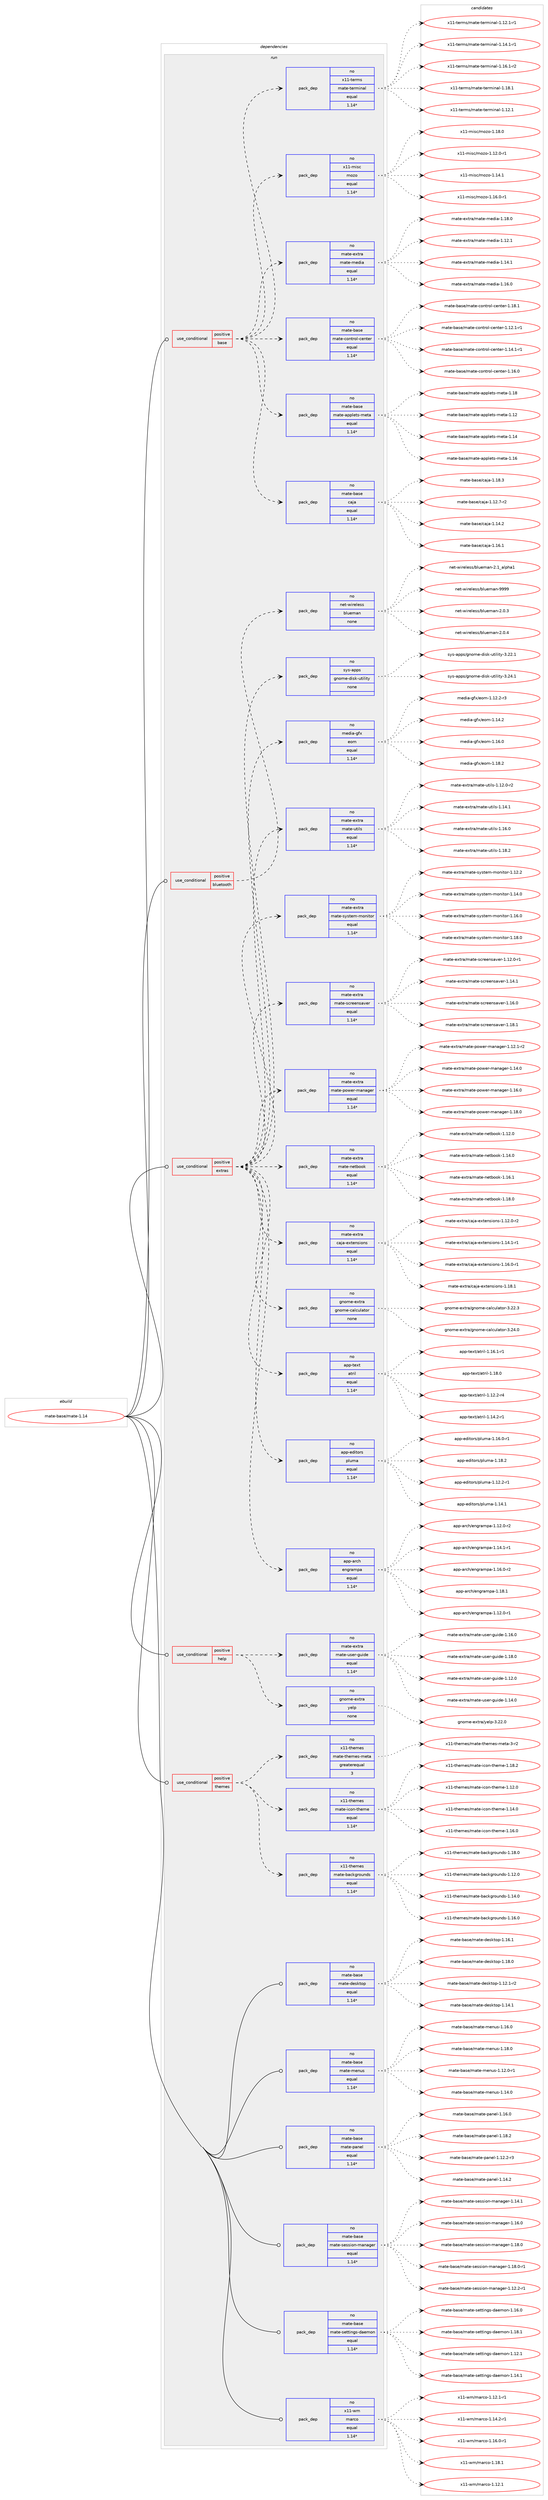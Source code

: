 digraph prolog {

# *************
# Graph options
# *************

newrank=true;
concentrate=true;
compound=true;
graph [rankdir=LR,fontname=Helvetica,fontsize=10,ranksep=1.5];#, ranksep=2.5, nodesep=0.2];
edge  [arrowhead=vee];
node  [fontname=Helvetica,fontsize=10];

# **********
# The ebuild
# **********

subgraph cluster_leftcol {
color=gray;
rank=same;
label=<<i>ebuild</i>>;
id [label="mate-base/mate-1.14", color=red, width=4, href="../mate-base/mate-1.14.svg"];
}

# ****************
# The dependencies
# ****************

subgraph cluster_midcol {
color=gray;
label=<<i>dependencies</i>>;
subgraph cluster_compile {
fillcolor="#eeeeee";
style=filled;
label=<<i>compile</i>>;
}
subgraph cluster_compileandrun {
fillcolor="#eeeeee";
style=filled;
label=<<i>compile and run</i>>;
}
subgraph cluster_run {
fillcolor="#eeeeee";
style=filled;
label=<<i>run</i>>;
subgraph cond86046 {
dependency345071 [label=<<TABLE BORDER="0" CELLBORDER="1" CELLSPACING="0" CELLPADDING="4"><TR><TD ROWSPAN="3" CELLPADDING="10">use_conditional</TD></TR><TR><TD>positive</TD></TR><TR><TD>base</TD></TR></TABLE>>, shape=none, color=red];
subgraph pack253849 {
dependency345072 [label=<<TABLE BORDER="0" CELLBORDER="1" CELLSPACING="0" CELLPADDING="4" WIDTH="220"><TR><TD ROWSPAN="6" CELLPADDING="30">pack_dep</TD></TR><TR><TD WIDTH="110">no</TD></TR><TR><TD>mate-base</TD></TR><TR><TD>caja</TD></TR><TR><TD>equal</TD></TR><TR><TD>1.14*</TD></TR></TABLE>>, shape=none, color=blue];
}
dependency345071:e -> dependency345072:w [weight=20,style="dashed",arrowhead="vee"];
subgraph pack253850 {
dependency345073 [label=<<TABLE BORDER="0" CELLBORDER="1" CELLSPACING="0" CELLPADDING="4" WIDTH="220"><TR><TD ROWSPAN="6" CELLPADDING="30">pack_dep</TD></TR><TR><TD WIDTH="110">no</TD></TR><TR><TD>mate-base</TD></TR><TR><TD>mate-applets-meta</TD></TR><TR><TD>equal</TD></TR><TR><TD>1.14*</TD></TR></TABLE>>, shape=none, color=blue];
}
dependency345071:e -> dependency345073:w [weight=20,style="dashed",arrowhead="vee"];
subgraph pack253851 {
dependency345074 [label=<<TABLE BORDER="0" CELLBORDER="1" CELLSPACING="0" CELLPADDING="4" WIDTH="220"><TR><TD ROWSPAN="6" CELLPADDING="30">pack_dep</TD></TR><TR><TD WIDTH="110">no</TD></TR><TR><TD>mate-base</TD></TR><TR><TD>mate-control-center</TD></TR><TR><TD>equal</TD></TR><TR><TD>1.14*</TD></TR></TABLE>>, shape=none, color=blue];
}
dependency345071:e -> dependency345074:w [weight=20,style="dashed",arrowhead="vee"];
subgraph pack253852 {
dependency345075 [label=<<TABLE BORDER="0" CELLBORDER="1" CELLSPACING="0" CELLPADDING="4" WIDTH="220"><TR><TD ROWSPAN="6" CELLPADDING="30">pack_dep</TD></TR><TR><TD WIDTH="110">no</TD></TR><TR><TD>mate-extra</TD></TR><TR><TD>mate-media</TD></TR><TR><TD>equal</TD></TR><TR><TD>1.14*</TD></TR></TABLE>>, shape=none, color=blue];
}
dependency345071:e -> dependency345075:w [weight=20,style="dashed",arrowhead="vee"];
subgraph pack253853 {
dependency345076 [label=<<TABLE BORDER="0" CELLBORDER="1" CELLSPACING="0" CELLPADDING="4" WIDTH="220"><TR><TD ROWSPAN="6" CELLPADDING="30">pack_dep</TD></TR><TR><TD WIDTH="110">no</TD></TR><TR><TD>x11-misc</TD></TR><TR><TD>mozo</TD></TR><TR><TD>equal</TD></TR><TR><TD>1.14*</TD></TR></TABLE>>, shape=none, color=blue];
}
dependency345071:e -> dependency345076:w [weight=20,style="dashed",arrowhead="vee"];
subgraph pack253854 {
dependency345077 [label=<<TABLE BORDER="0" CELLBORDER="1" CELLSPACING="0" CELLPADDING="4" WIDTH="220"><TR><TD ROWSPAN="6" CELLPADDING="30">pack_dep</TD></TR><TR><TD WIDTH="110">no</TD></TR><TR><TD>x11-terms</TD></TR><TR><TD>mate-terminal</TD></TR><TR><TD>equal</TD></TR><TR><TD>1.14*</TD></TR></TABLE>>, shape=none, color=blue];
}
dependency345071:e -> dependency345077:w [weight=20,style="dashed",arrowhead="vee"];
}
id:e -> dependency345071:w [weight=20,style="solid",arrowhead="odot"];
subgraph cond86047 {
dependency345078 [label=<<TABLE BORDER="0" CELLBORDER="1" CELLSPACING="0" CELLPADDING="4"><TR><TD ROWSPAN="3" CELLPADDING="10">use_conditional</TD></TR><TR><TD>positive</TD></TR><TR><TD>bluetooth</TD></TR></TABLE>>, shape=none, color=red];
subgraph pack253855 {
dependency345079 [label=<<TABLE BORDER="0" CELLBORDER="1" CELLSPACING="0" CELLPADDING="4" WIDTH="220"><TR><TD ROWSPAN="6" CELLPADDING="30">pack_dep</TD></TR><TR><TD WIDTH="110">no</TD></TR><TR><TD>net-wireless</TD></TR><TR><TD>blueman</TD></TR><TR><TD>none</TD></TR><TR><TD></TD></TR></TABLE>>, shape=none, color=blue];
}
dependency345078:e -> dependency345079:w [weight=20,style="dashed",arrowhead="vee"];
}
id:e -> dependency345078:w [weight=20,style="solid",arrowhead="odot"];
subgraph cond86048 {
dependency345080 [label=<<TABLE BORDER="0" CELLBORDER="1" CELLSPACING="0" CELLPADDING="4"><TR><TD ROWSPAN="3" CELLPADDING="10">use_conditional</TD></TR><TR><TD>positive</TD></TR><TR><TD>extras</TD></TR></TABLE>>, shape=none, color=red];
subgraph pack253856 {
dependency345081 [label=<<TABLE BORDER="0" CELLBORDER="1" CELLSPACING="0" CELLPADDING="4" WIDTH="220"><TR><TD ROWSPAN="6" CELLPADDING="30">pack_dep</TD></TR><TR><TD WIDTH="110">no</TD></TR><TR><TD>app-arch</TD></TR><TR><TD>engrampa</TD></TR><TR><TD>equal</TD></TR><TR><TD>1.14*</TD></TR></TABLE>>, shape=none, color=blue];
}
dependency345080:e -> dependency345081:w [weight=20,style="dashed",arrowhead="vee"];
subgraph pack253857 {
dependency345082 [label=<<TABLE BORDER="0" CELLBORDER="1" CELLSPACING="0" CELLPADDING="4" WIDTH="220"><TR><TD ROWSPAN="6" CELLPADDING="30">pack_dep</TD></TR><TR><TD WIDTH="110">no</TD></TR><TR><TD>app-editors</TD></TR><TR><TD>pluma</TD></TR><TR><TD>equal</TD></TR><TR><TD>1.14*</TD></TR></TABLE>>, shape=none, color=blue];
}
dependency345080:e -> dependency345082:w [weight=20,style="dashed",arrowhead="vee"];
subgraph pack253858 {
dependency345083 [label=<<TABLE BORDER="0" CELLBORDER="1" CELLSPACING="0" CELLPADDING="4" WIDTH="220"><TR><TD ROWSPAN="6" CELLPADDING="30">pack_dep</TD></TR><TR><TD WIDTH="110">no</TD></TR><TR><TD>app-text</TD></TR><TR><TD>atril</TD></TR><TR><TD>equal</TD></TR><TR><TD>1.14*</TD></TR></TABLE>>, shape=none, color=blue];
}
dependency345080:e -> dependency345083:w [weight=20,style="dashed",arrowhead="vee"];
subgraph pack253859 {
dependency345084 [label=<<TABLE BORDER="0" CELLBORDER="1" CELLSPACING="0" CELLPADDING="4" WIDTH="220"><TR><TD ROWSPAN="6" CELLPADDING="30">pack_dep</TD></TR><TR><TD WIDTH="110">no</TD></TR><TR><TD>gnome-extra</TD></TR><TR><TD>gnome-calculator</TD></TR><TR><TD>none</TD></TR><TR><TD></TD></TR></TABLE>>, shape=none, color=blue];
}
dependency345080:e -> dependency345084:w [weight=20,style="dashed",arrowhead="vee"];
subgraph pack253860 {
dependency345085 [label=<<TABLE BORDER="0" CELLBORDER="1" CELLSPACING="0" CELLPADDING="4" WIDTH="220"><TR><TD ROWSPAN="6" CELLPADDING="30">pack_dep</TD></TR><TR><TD WIDTH="110">no</TD></TR><TR><TD>mate-extra</TD></TR><TR><TD>caja-extensions</TD></TR><TR><TD>equal</TD></TR><TR><TD>1.14*</TD></TR></TABLE>>, shape=none, color=blue];
}
dependency345080:e -> dependency345085:w [weight=20,style="dashed",arrowhead="vee"];
subgraph pack253861 {
dependency345086 [label=<<TABLE BORDER="0" CELLBORDER="1" CELLSPACING="0" CELLPADDING="4" WIDTH="220"><TR><TD ROWSPAN="6" CELLPADDING="30">pack_dep</TD></TR><TR><TD WIDTH="110">no</TD></TR><TR><TD>mate-extra</TD></TR><TR><TD>mate-netbook</TD></TR><TR><TD>equal</TD></TR><TR><TD>1.14*</TD></TR></TABLE>>, shape=none, color=blue];
}
dependency345080:e -> dependency345086:w [weight=20,style="dashed",arrowhead="vee"];
subgraph pack253862 {
dependency345087 [label=<<TABLE BORDER="0" CELLBORDER="1" CELLSPACING="0" CELLPADDING="4" WIDTH="220"><TR><TD ROWSPAN="6" CELLPADDING="30">pack_dep</TD></TR><TR><TD WIDTH="110">no</TD></TR><TR><TD>mate-extra</TD></TR><TR><TD>mate-power-manager</TD></TR><TR><TD>equal</TD></TR><TR><TD>1.14*</TD></TR></TABLE>>, shape=none, color=blue];
}
dependency345080:e -> dependency345087:w [weight=20,style="dashed",arrowhead="vee"];
subgraph pack253863 {
dependency345088 [label=<<TABLE BORDER="0" CELLBORDER="1" CELLSPACING="0" CELLPADDING="4" WIDTH="220"><TR><TD ROWSPAN="6" CELLPADDING="30">pack_dep</TD></TR><TR><TD WIDTH="110">no</TD></TR><TR><TD>mate-extra</TD></TR><TR><TD>mate-screensaver</TD></TR><TR><TD>equal</TD></TR><TR><TD>1.14*</TD></TR></TABLE>>, shape=none, color=blue];
}
dependency345080:e -> dependency345088:w [weight=20,style="dashed",arrowhead="vee"];
subgraph pack253864 {
dependency345089 [label=<<TABLE BORDER="0" CELLBORDER="1" CELLSPACING="0" CELLPADDING="4" WIDTH="220"><TR><TD ROWSPAN="6" CELLPADDING="30">pack_dep</TD></TR><TR><TD WIDTH="110">no</TD></TR><TR><TD>mate-extra</TD></TR><TR><TD>mate-system-monitor</TD></TR><TR><TD>equal</TD></TR><TR><TD>1.14*</TD></TR></TABLE>>, shape=none, color=blue];
}
dependency345080:e -> dependency345089:w [weight=20,style="dashed",arrowhead="vee"];
subgraph pack253865 {
dependency345090 [label=<<TABLE BORDER="0" CELLBORDER="1" CELLSPACING="0" CELLPADDING="4" WIDTH="220"><TR><TD ROWSPAN="6" CELLPADDING="30">pack_dep</TD></TR><TR><TD WIDTH="110">no</TD></TR><TR><TD>mate-extra</TD></TR><TR><TD>mate-utils</TD></TR><TR><TD>equal</TD></TR><TR><TD>1.14*</TD></TR></TABLE>>, shape=none, color=blue];
}
dependency345080:e -> dependency345090:w [weight=20,style="dashed",arrowhead="vee"];
subgraph pack253866 {
dependency345091 [label=<<TABLE BORDER="0" CELLBORDER="1" CELLSPACING="0" CELLPADDING="4" WIDTH="220"><TR><TD ROWSPAN="6" CELLPADDING="30">pack_dep</TD></TR><TR><TD WIDTH="110">no</TD></TR><TR><TD>media-gfx</TD></TR><TR><TD>eom</TD></TR><TR><TD>equal</TD></TR><TR><TD>1.14*</TD></TR></TABLE>>, shape=none, color=blue];
}
dependency345080:e -> dependency345091:w [weight=20,style="dashed",arrowhead="vee"];
subgraph pack253867 {
dependency345092 [label=<<TABLE BORDER="0" CELLBORDER="1" CELLSPACING="0" CELLPADDING="4" WIDTH="220"><TR><TD ROWSPAN="6" CELLPADDING="30">pack_dep</TD></TR><TR><TD WIDTH="110">no</TD></TR><TR><TD>sys-apps</TD></TR><TR><TD>gnome-disk-utility</TD></TR><TR><TD>none</TD></TR><TR><TD></TD></TR></TABLE>>, shape=none, color=blue];
}
dependency345080:e -> dependency345092:w [weight=20,style="dashed",arrowhead="vee"];
}
id:e -> dependency345080:w [weight=20,style="solid",arrowhead="odot"];
subgraph cond86049 {
dependency345093 [label=<<TABLE BORDER="0" CELLBORDER="1" CELLSPACING="0" CELLPADDING="4"><TR><TD ROWSPAN="3" CELLPADDING="10">use_conditional</TD></TR><TR><TD>positive</TD></TR><TR><TD>help</TD></TR></TABLE>>, shape=none, color=red];
subgraph pack253868 {
dependency345094 [label=<<TABLE BORDER="0" CELLBORDER="1" CELLSPACING="0" CELLPADDING="4" WIDTH="220"><TR><TD ROWSPAN="6" CELLPADDING="30">pack_dep</TD></TR><TR><TD WIDTH="110">no</TD></TR><TR><TD>gnome-extra</TD></TR><TR><TD>yelp</TD></TR><TR><TD>none</TD></TR><TR><TD></TD></TR></TABLE>>, shape=none, color=blue];
}
dependency345093:e -> dependency345094:w [weight=20,style="dashed",arrowhead="vee"];
subgraph pack253869 {
dependency345095 [label=<<TABLE BORDER="0" CELLBORDER="1" CELLSPACING="0" CELLPADDING="4" WIDTH="220"><TR><TD ROWSPAN="6" CELLPADDING="30">pack_dep</TD></TR><TR><TD WIDTH="110">no</TD></TR><TR><TD>mate-extra</TD></TR><TR><TD>mate-user-guide</TD></TR><TR><TD>equal</TD></TR><TR><TD>1.14*</TD></TR></TABLE>>, shape=none, color=blue];
}
dependency345093:e -> dependency345095:w [weight=20,style="dashed",arrowhead="vee"];
}
id:e -> dependency345093:w [weight=20,style="solid",arrowhead="odot"];
subgraph cond86050 {
dependency345096 [label=<<TABLE BORDER="0" CELLBORDER="1" CELLSPACING="0" CELLPADDING="4"><TR><TD ROWSPAN="3" CELLPADDING="10">use_conditional</TD></TR><TR><TD>positive</TD></TR><TR><TD>themes</TD></TR></TABLE>>, shape=none, color=red];
subgraph pack253870 {
dependency345097 [label=<<TABLE BORDER="0" CELLBORDER="1" CELLSPACING="0" CELLPADDING="4" WIDTH="220"><TR><TD ROWSPAN="6" CELLPADDING="30">pack_dep</TD></TR><TR><TD WIDTH="110">no</TD></TR><TR><TD>x11-themes</TD></TR><TR><TD>mate-backgrounds</TD></TR><TR><TD>equal</TD></TR><TR><TD>1.14*</TD></TR></TABLE>>, shape=none, color=blue];
}
dependency345096:e -> dependency345097:w [weight=20,style="dashed",arrowhead="vee"];
subgraph pack253871 {
dependency345098 [label=<<TABLE BORDER="0" CELLBORDER="1" CELLSPACING="0" CELLPADDING="4" WIDTH="220"><TR><TD ROWSPAN="6" CELLPADDING="30">pack_dep</TD></TR><TR><TD WIDTH="110">no</TD></TR><TR><TD>x11-themes</TD></TR><TR><TD>mate-icon-theme</TD></TR><TR><TD>equal</TD></TR><TR><TD>1.14*</TD></TR></TABLE>>, shape=none, color=blue];
}
dependency345096:e -> dependency345098:w [weight=20,style="dashed",arrowhead="vee"];
subgraph pack253872 {
dependency345099 [label=<<TABLE BORDER="0" CELLBORDER="1" CELLSPACING="0" CELLPADDING="4" WIDTH="220"><TR><TD ROWSPAN="6" CELLPADDING="30">pack_dep</TD></TR><TR><TD WIDTH="110">no</TD></TR><TR><TD>x11-themes</TD></TR><TR><TD>mate-themes-meta</TD></TR><TR><TD>greaterequal</TD></TR><TR><TD>3</TD></TR></TABLE>>, shape=none, color=blue];
}
dependency345096:e -> dependency345099:w [weight=20,style="dashed",arrowhead="vee"];
}
id:e -> dependency345096:w [weight=20,style="solid",arrowhead="odot"];
subgraph pack253873 {
dependency345100 [label=<<TABLE BORDER="0" CELLBORDER="1" CELLSPACING="0" CELLPADDING="4" WIDTH="220"><TR><TD ROWSPAN="6" CELLPADDING="30">pack_dep</TD></TR><TR><TD WIDTH="110">no</TD></TR><TR><TD>mate-base</TD></TR><TR><TD>mate-desktop</TD></TR><TR><TD>equal</TD></TR><TR><TD>1.14*</TD></TR></TABLE>>, shape=none, color=blue];
}
id:e -> dependency345100:w [weight=20,style="solid",arrowhead="odot"];
subgraph pack253874 {
dependency345101 [label=<<TABLE BORDER="0" CELLBORDER="1" CELLSPACING="0" CELLPADDING="4" WIDTH="220"><TR><TD ROWSPAN="6" CELLPADDING="30">pack_dep</TD></TR><TR><TD WIDTH="110">no</TD></TR><TR><TD>mate-base</TD></TR><TR><TD>mate-menus</TD></TR><TR><TD>equal</TD></TR><TR><TD>1.14*</TD></TR></TABLE>>, shape=none, color=blue];
}
id:e -> dependency345101:w [weight=20,style="solid",arrowhead="odot"];
subgraph pack253875 {
dependency345102 [label=<<TABLE BORDER="0" CELLBORDER="1" CELLSPACING="0" CELLPADDING="4" WIDTH="220"><TR><TD ROWSPAN="6" CELLPADDING="30">pack_dep</TD></TR><TR><TD WIDTH="110">no</TD></TR><TR><TD>mate-base</TD></TR><TR><TD>mate-panel</TD></TR><TR><TD>equal</TD></TR><TR><TD>1.14*</TD></TR></TABLE>>, shape=none, color=blue];
}
id:e -> dependency345102:w [weight=20,style="solid",arrowhead="odot"];
subgraph pack253876 {
dependency345103 [label=<<TABLE BORDER="0" CELLBORDER="1" CELLSPACING="0" CELLPADDING="4" WIDTH="220"><TR><TD ROWSPAN="6" CELLPADDING="30">pack_dep</TD></TR><TR><TD WIDTH="110">no</TD></TR><TR><TD>mate-base</TD></TR><TR><TD>mate-session-manager</TD></TR><TR><TD>equal</TD></TR><TR><TD>1.14*</TD></TR></TABLE>>, shape=none, color=blue];
}
id:e -> dependency345103:w [weight=20,style="solid",arrowhead="odot"];
subgraph pack253877 {
dependency345104 [label=<<TABLE BORDER="0" CELLBORDER="1" CELLSPACING="0" CELLPADDING="4" WIDTH="220"><TR><TD ROWSPAN="6" CELLPADDING="30">pack_dep</TD></TR><TR><TD WIDTH="110">no</TD></TR><TR><TD>mate-base</TD></TR><TR><TD>mate-settings-daemon</TD></TR><TR><TD>equal</TD></TR><TR><TD>1.14*</TD></TR></TABLE>>, shape=none, color=blue];
}
id:e -> dependency345104:w [weight=20,style="solid",arrowhead="odot"];
subgraph pack253878 {
dependency345105 [label=<<TABLE BORDER="0" CELLBORDER="1" CELLSPACING="0" CELLPADDING="4" WIDTH="220"><TR><TD ROWSPAN="6" CELLPADDING="30">pack_dep</TD></TR><TR><TD WIDTH="110">no</TD></TR><TR><TD>x11-wm</TD></TR><TR><TD>marco</TD></TR><TR><TD>equal</TD></TR><TR><TD>1.14*</TD></TR></TABLE>>, shape=none, color=blue];
}
id:e -> dependency345105:w [weight=20,style="solid",arrowhead="odot"];
}
}

# **************
# The candidates
# **************

subgraph cluster_choices {
rank=same;
color=gray;
label=<<i>candidates</i>>;

subgraph choice253849 {
color=black;
nodesep=1;
choice1099711610145989711510147999710697454946495046554511450 [label="mate-base/caja-1.12.7-r2", color=red, width=4,href="../mate-base/caja-1.12.7-r2.svg"];
choice109971161014598971151014799971069745494649524650 [label="mate-base/caja-1.14.2", color=red, width=4,href="../mate-base/caja-1.14.2.svg"];
choice109971161014598971151014799971069745494649544649 [label="mate-base/caja-1.16.1", color=red, width=4,href="../mate-base/caja-1.16.1.svg"];
choice109971161014598971151014799971069745494649564651 [label="mate-base/caja-1.18.3", color=red, width=4,href="../mate-base/caja-1.18.3.svg"];
dependency345072:e -> choice1099711610145989711510147999710697454946495046554511450:w [style=dotted,weight="100"];
dependency345072:e -> choice109971161014598971151014799971069745494649524650:w [style=dotted,weight="100"];
dependency345072:e -> choice109971161014598971151014799971069745494649544649:w [style=dotted,weight="100"];
dependency345072:e -> choice109971161014598971151014799971069745494649564651:w [style=dotted,weight="100"];
}
subgraph choice253850 {
color=black;
nodesep=1;
choice109971161014598971151014710997116101459711211210810111611545109101116974549464950 [label="mate-base/mate-applets-meta-1.12", color=red, width=4,href="../mate-base/mate-applets-meta-1.12.svg"];
choice109971161014598971151014710997116101459711211210810111611545109101116974549464952 [label="mate-base/mate-applets-meta-1.14", color=red, width=4,href="../mate-base/mate-applets-meta-1.14.svg"];
choice109971161014598971151014710997116101459711211210810111611545109101116974549464954 [label="mate-base/mate-applets-meta-1.16", color=red, width=4,href="../mate-base/mate-applets-meta-1.16.svg"];
choice109971161014598971151014710997116101459711211210810111611545109101116974549464956 [label="mate-base/mate-applets-meta-1.18", color=red, width=4,href="../mate-base/mate-applets-meta-1.18.svg"];
dependency345073:e -> choice109971161014598971151014710997116101459711211210810111611545109101116974549464950:w [style=dotted,weight="100"];
dependency345073:e -> choice109971161014598971151014710997116101459711211210810111611545109101116974549464952:w [style=dotted,weight="100"];
dependency345073:e -> choice109971161014598971151014710997116101459711211210810111611545109101116974549464954:w [style=dotted,weight="100"];
dependency345073:e -> choice109971161014598971151014710997116101459711211210810111611545109101116974549464956:w [style=dotted,weight="100"];
}
subgraph choice253851 {
color=black;
nodesep=1;
choice10997116101459897115101471099711610145991111101161141111084599101110116101114454946495046494511449 [label="mate-base/mate-control-center-1.12.1-r1", color=red, width=4,href="../mate-base/mate-control-center-1.12.1-r1.svg"];
choice10997116101459897115101471099711610145991111101161141111084599101110116101114454946495246494511449 [label="mate-base/mate-control-center-1.14.1-r1", color=red, width=4,href="../mate-base/mate-control-center-1.14.1-r1.svg"];
choice1099711610145989711510147109971161014599111110116114111108459910111011610111445494649544648 [label="mate-base/mate-control-center-1.16.0", color=red, width=4,href="../mate-base/mate-control-center-1.16.0.svg"];
choice1099711610145989711510147109971161014599111110116114111108459910111011610111445494649564649 [label="mate-base/mate-control-center-1.18.1", color=red, width=4,href="../mate-base/mate-control-center-1.18.1.svg"];
dependency345074:e -> choice10997116101459897115101471099711610145991111101161141111084599101110116101114454946495046494511449:w [style=dotted,weight="100"];
dependency345074:e -> choice10997116101459897115101471099711610145991111101161141111084599101110116101114454946495246494511449:w [style=dotted,weight="100"];
dependency345074:e -> choice1099711610145989711510147109971161014599111110116114111108459910111011610111445494649544648:w [style=dotted,weight="100"];
dependency345074:e -> choice1099711610145989711510147109971161014599111110116114111108459910111011610111445494649564649:w [style=dotted,weight="100"];
}
subgraph choice253852 {
color=black;
nodesep=1;
choice1099711610145101120116114974710997116101451091011001059745494649504649 [label="mate-extra/mate-media-1.12.1", color=red, width=4,href="../mate-extra/mate-media-1.12.1.svg"];
choice1099711610145101120116114974710997116101451091011001059745494649524649 [label="mate-extra/mate-media-1.14.1", color=red, width=4,href="../mate-extra/mate-media-1.14.1.svg"];
choice1099711610145101120116114974710997116101451091011001059745494649544648 [label="mate-extra/mate-media-1.16.0", color=red, width=4,href="../mate-extra/mate-media-1.16.0.svg"];
choice1099711610145101120116114974710997116101451091011001059745494649564648 [label="mate-extra/mate-media-1.18.0", color=red, width=4,href="../mate-extra/mate-media-1.18.0.svg"];
dependency345075:e -> choice1099711610145101120116114974710997116101451091011001059745494649504649:w [style=dotted,weight="100"];
dependency345075:e -> choice1099711610145101120116114974710997116101451091011001059745494649524649:w [style=dotted,weight="100"];
dependency345075:e -> choice1099711610145101120116114974710997116101451091011001059745494649544648:w [style=dotted,weight="100"];
dependency345075:e -> choice1099711610145101120116114974710997116101451091011001059745494649564648:w [style=dotted,weight="100"];
}
subgraph choice253853 {
color=black;
nodesep=1;
choice1204949451091051159947109111122111454946495046484511449 [label="x11-misc/mozo-1.12.0-r1", color=red, width=4,href="../x11-misc/mozo-1.12.0-r1.svg"];
choice120494945109105115994710911112211145494649524649 [label="x11-misc/mozo-1.14.1", color=red, width=4,href="../x11-misc/mozo-1.14.1.svg"];
choice1204949451091051159947109111122111454946495446484511449 [label="x11-misc/mozo-1.16.0-r1", color=red, width=4,href="../x11-misc/mozo-1.16.0-r1.svg"];
choice120494945109105115994710911112211145494649564648 [label="x11-misc/mozo-1.18.0", color=red, width=4,href="../x11-misc/mozo-1.18.0.svg"];
dependency345076:e -> choice1204949451091051159947109111122111454946495046484511449:w [style=dotted,weight="100"];
dependency345076:e -> choice120494945109105115994710911112211145494649524649:w [style=dotted,weight="100"];
dependency345076:e -> choice1204949451091051159947109111122111454946495446484511449:w [style=dotted,weight="100"];
dependency345076:e -> choice120494945109105115994710911112211145494649564648:w [style=dotted,weight="100"];
}
subgraph choice253854 {
color=black;
nodesep=1;
choice1204949451161011141091154710997116101451161011141091051109710845494649504649 [label="x11-terms/mate-terminal-1.12.1", color=red, width=4,href="../x11-terms/mate-terminal-1.12.1.svg"];
choice12049494511610111410911547109971161014511610111410910511097108454946495046494511449 [label="x11-terms/mate-terminal-1.12.1-r1", color=red, width=4,href="../x11-terms/mate-terminal-1.12.1-r1.svg"];
choice12049494511610111410911547109971161014511610111410910511097108454946495246494511449 [label="x11-terms/mate-terminal-1.14.1-r1", color=red, width=4,href="../x11-terms/mate-terminal-1.14.1-r1.svg"];
choice12049494511610111410911547109971161014511610111410910511097108454946495446494511450 [label="x11-terms/mate-terminal-1.16.1-r2", color=red, width=4,href="../x11-terms/mate-terminal-1.16.1-r2.svg"];
choice1204949451161011141091154710997116101451161011141091051109710845494649564649 [label="x11-terms/mate-terminal-1.18.1", color=red, width=4,href="../x11-terms/mate-terminal-1.18.1.svg"];
dependency345077:e -> choice1204949451161011141091154710997116101451161011141091051109710845494649504649:w [style=dotted,weight="100"];
dependency345077:e -> choice12049494511610111410911547109971161014511610111410910511097108454946495046494511449:w [style=dotted,weight="100"];
dependency345077:e -> choice12049494511610111410911547109971161014511610111410910511097108454946495246494511449:w [style=dotted,weight="100"];
dependency345077:e -> choice12049494511610111410911547109971161014511610111410910511097108454946495446494511450:w [style=dotted,weight="100"];
dependency345077:e -> choice1204949451161011141091154710997116101451161011141091051109710845494649564649:w [style=dotted,weight="100"];
}
subgraph choice253855 {
color=black;
nodesep=1;
choice11010111645119105114101108101115115479810811710110997110455046484651 [label="net-wireless/blueman-2.0.3", color=red, width=4,href="../net-wireless/blueman-2.0.3.svg"];
choice11010111645119105114101108101115115479810811710110997110455046484652 [label="net-wireless/blueman-2.0.4", color=red, width=4,href="../net-wireless/blueman-2.0.4.svg"];
choice110101116451191051141011081011151154798108117101109971104550464995971081121049749 [label="net-wireless/blueman-2.1_alpha1", color=red, width=4,href="../net-wireless/blueman-2.1_alpha1.svg"];
choice110101116451191051141011081011151154798108117101109971104557575757 [label="net-wireless/blueman-9999", color=red, width=4,href="../net-wireless/blueman-9999.svg"];
dependency345079:e -> choice11010111645119105114101108101115115479810811710110997110455046484651:w [style=dotted,weight="100"];
dependency345079:e -> choice11010111645119105114101108101115115479810811710110997110455046484652:w [style=dotted,weight="100"];
dependency345079:e -> choice110101116451191051141011081011151154798108117101109971104550464995971081121049749:w [style=dotted,weight="100"];
dependency345079:e -> choice110101116451191051141011081011151154798108117101109971104557575757:w [style=dotted,weight="100"];
}
subgraph choice253856 {
color=black;
nodesep=1;
choice97112112459711499104471011101031149710911297454946495046484511449 [label="app-arch/engrampa-1.12.0-r1", color=red, width=4,href="../app-arch/engrampa-1.12.0-r1.svg"];
choice97112112459711499104471011101031149710911297454946495046484511450 [label="app-arch/engrampa-1.12.0-r2", color=red, width=4,href="../app-arch/engrampa-1.12.0-r2.svg"];
choice97112112459711499104471011101031149710911297454946495246494511449 [label="app-arch/engrampa-1.14.1-r1", color=red, width=4,href="../app-arch/engrampa-1.14.1-r1.svg"];
choice97112112459711499104471011101031149710911297454946495446484511450 [label="app-arch/engrampa-1.16.0-r2", color=red, width=4,href="../app-arch/engrampa-1.16.0-r2.svg"];
choice9711211245971149910447101110103114971091129745494649564649 [label="app-arch/engrampa-1.18.1", color=red, width=4,href="../app-arch/engrampa-1.18.1.svg"];
dependency345081:e -> choice97112112459711499104471011101031149710911297454946495046484511449:w [style=dotted,weight="100"];
dependency345081:e -> choice97112112459711499104471011101031149710911297454946495046484511450:w [style=dotted,weight="100"];
dependency345081:e -> choice97112112459711499104471011101031149710911297454946495246494511449:w [style=dotted,weight="100"];
dependency345081:e -> choice97112112459711499104471011101031149710911297454946495446484511450:w [style=dotted,weight="100"];
dependency345081:e -> choice9711211245971149910447101110103114971091129745494649564649:w [style=dotted,weight="100"];
}
subgraph choice253857 {
color=black;
nodesep=1;
choice97112112451011001051161111141154711210811710997454946495046504511449 [label="app-editors/pluma-1.12.2-r1", color=red, width=4,href="../app-editors/pluma-1.12.2-r1.svg"];
choice9711211245101100105116111114115471121081171099745494649524649 [label="app-editors/pluma-1.14.1", color=red, width=4,href="../app-editors/pluma-1.14.1.svg"];
choice97112112451011001051161111141154711210811710997454946495446484511449 [label="app-editors/pluma-1.16.0-r1", color=red, width=4,href="../app-editors/pluma-1.16.0-r1.svg"];
choice9711211245101100105116111114115471121081171099745494649564650 [label="app-editors/pluma-1.18.2", color=red, width=4,href="../app-editors/pluma-1.18.2.svg"];
dependency345082:e -> choice97112112451011001051161111141154711210811710997454946495046504511449:w [style=dotted,weight="100"];
dependency345082:e -> choice9711211245101100105116111114115471121081171099745494649524649:w [style=dotted,weight="100"];
dependency345082:e -> choice97112112451011001051161111141154711210811710997454946495446484511449:w [style=dotted,weight="100"];
dependency345082:e -> choice9711211245101100105116111114115471121081171099745494649564650:w [style=dotted,weight="100"];
}
subgraph choice253858 {
color=black;
nodesep=1;
choice97112112451161011201164797116114105108454946495046504511452 [label="app-text/atril-1.12.2-r4", color=red, width=4,href="../app-text/atril-1.12.2-r4.svg"];
choice97112112451161011201164797116114105108454946495246504511449 [label="app-text/atril-1.14.2-r1", color=red, width=4,href="../app-text/atril-1.14.2-r1.svg"];
choice97112112451161011201164797116114105108454946495446494511449 [label="app-text/atril-1.16.1-r1", color=red, width=4,href="../app-text/atril-1.16.1-r1.svg"];
choice9711211245116101120116479711611410510845494649564648 [label="app-text/atril-1.18.0", color=red, width=4,href="../app-text/atril-1.18.0.svg"];
dependency345083:e -> choice97112112451161011201164797116114105108454946495046504511452:w [style=dotted,weight="100"];
dependency345083:e -> choice97112112451161011201164797116114105108454946495246504511449:w [style=dotted,weight="100"];
dependency345083:e -> choice97112112451161011201164797116114105108454946495446494511449:w [style=dotted,weight="100"];
dependency345083:e -> choice9711211245116101120116479711611410510845494649564648:w [style=dotted,weight="100"];
}
subgraph choice253859 {
color=black;
nodesep=1;
choice103110111109101451011201161149747103110111109101459997108991171089711611111445514650504651 [label="gnome-extra/gnome-calculator-3.22.3", color=red, width=4,href="../gnome-extra/gnome-calculator-3.22.3.svg"];
choice103110111109101451011201161149747103110111109101459997108991171089711611111445514650524648 [label="gnome-extra/gnome-calculator-3.24.0", color=red, width=4,href="../gnome-extra/gnome-calculator-3.24.0.svg"];
dependency345084:e -> choice103110111109101451011201161149747103110111109101459997108991171089711611111445514650504651:w [style=dotted,weight="100"];
dependency345084:e -> choice103110111109101451011201161149747103110111109101459997108991171089711611111445514650524648:w [style=dotted,weight="100"];
}
subgraph choice253860 {
color=black;
nodesep=1;
choice1099711610145101120116114974799971069745101120116101110115105111110115454946495046484511450 [label="mate-extra/caja-extensions-1.12.0-r2", color=red, width=4,href="../mate-extra/caja-extensions-1.12.0-r2.svg"];
choice1099711610145101120116114974799971069745101120116101110115105111110115454946495246494511449 [label="mate-extra/caja-extensions-1.14.1-r1", color=red, width=4,href="../mate-extra/caja-extensions-1.14.1-r1.svg"];
choice1099711610145101120116114974799971069745101120116101110115105111110115454946495446484511449 [label="mate-extra/caja-extensions-1.16.0-r1", color=red, width=4,href="../mate-extra/caja-extensions-1.16.0-r1.svg"];
choice109971161014510112011611497479997106974510112011610111011510511111011545494649564649 [label="mate-extra/caja-extensions-1.18.1", color=red, width=4,href="../mate-extra/caja-extensions-1.18.1.svg"];
dependency345085:e -> choice1099711610145101120116114974799971069745101120116101110115105111110115454946495046484511450:w [style=dotted,weight="100"];
dependency345085:e -> choice1099711610145101120116114974799971069745101120116101110115105111110115454946495246494511449:w [style=dotted,weight="100"];
dependency345085:e -> choice1099711610145101120116114974799971069745101120116101110115105111110115454946495446484511449:w [style=dotted,weight="100"];
dependency345085:e -> choice109971161014510112011611497479997106974510112011610111011510511111011545494649564649:w [style=dotted,weight="100"];
}
subgraph choice253861 {
color=black;
nodesep=1;
choice1099711610145101120116114974710997116101451101011169811111110745494649504648 [label="mate-extra/mate-netbook-1.12.0", color=red, width=4,href="../mate-extra/mate-netbook-1.12.0.svg"];
choice1099711610145101120116114974710997116101451101011169811111110745494649524648 [label="mate-extra/mate-netbook-1.14.0", color=red, width=4,href="../mate-extra/mate-netbook-1.14.0.svg"];
choice1099711610145101120116114974710997116101451101011169811111110745494649544649 [label="mate-extra/mate-netbook-1.16.1", color=red, width=4,href="../mate-extra/mate-netbook-1.16.1.svg"];
choice1099711610145101120116114974710997116101451101011169811111110745494649564648 [label="mate-extra/mate-netbook-1.18.0", color=red, width=4,href="../mate-extra/mate-netbook-1.18.0.svg"];
dependency345086:e -> choice1099711610145101120116114974710997116101451101011169811111110745494649504648:w [style=dotted,weight="100"];
dependency345086:e -> choice1099711610145101120116114974710997116101451101011169811111110745494649524648:w [style=dotted,weight="100"];
dependency345086:e -> choice1099711610145101120116114974710997116101451101011169811111110745494649544649:w [style=dotted,weight="100"];
dependency345086:e -> choice1099711610145101120116114974710997116101451101011169811111110745494649564648:w [style=dotted,weight="100"];
}
subgraph choice253862 {
color=black;
nodesep=1;
choice109971161014510112011611497471099711610145112111119101114451099711097103101114454946495046494511450 [label="mate-extra/mate-power-manager-1.12.1-r2", color=red, width=4,href="../mate-extra/mate-power-manager-1.12.1-r2.svg"];
choice10997116101451011201161149747109971161014511211111910111445109971109710310111445494649524648 [label="mate-extra/mate-power-manager-1.14.0", color=red, width=4,href="../mate-extra/mate-power-manager-1.14.0.svg"];
choice10997116101451011201161149747109971161014511211111910111445109971109710310111445494649544648 [label="mate-extra/mate-power-manager-1.16.0", color=red, width=4,href="../mate-extra/mate-power-manager-1.16.0.svg"];
choice10997116101451011201161149747109971161014511211111910111445109971109710310111445494649564648 [label="mate-extra/mate-power-manager-1.18.0", color=red, width=4,href="../mate-extra/mate-power-manager-1.18.0.svg"];
dependency345087:e -> choice109971161014510112011611497471099711610145112111119101114451099711097103101114454946495046494511450:w [style=dotted,weight="100"];
dependency345087:e -> choice10997116101451011201161149747109971161014511211111910111445109971109710310111445494649524648:w [style=dotted,weight="100"];
dependency345087:e -> choice10997116101451011201161149747109971161014511211111910111445109971109710310111445494649544648:w [style=dotted,weight="100"];
dependency345087:e -> choice10997116101451011201161149747109971161014511211111910111445109971109710310111445494649564648:w [style=dotted,weight="100"];
}
subgraph choice253863 {
color=black;
nodesep=1;
choice1099711610145101120116114974710997116101451159911410110111011597118101114454946495046484511449 [label="mate-extra/mate-screensaver-1.12.0-r1", color=red, width=4,href="../mate-extra/mate-screensaver-1.12.0-r1.svg"];
choice109971161014510112011611497471099711610145115991141011011101159711810111445494649524649 [label="mate-extra/mate-screensaver-1.14.1", color=red, width=4,href="../mate-extra/mate-screensaver-1.14.1.svg"];
choice109971161014510112011611497471099711610145115991141011011101159711810111445494649544648 [label="mate-extra/mate-screensaver-1.16.0", color=red, width=4,href="../mate-extra/mate-screensaver-1.16.0.svg"];
choice109971161014510112011611497471099711610145115991141011011101159711810111445494649564649 [label="mate-extra/mate-screensaver-1.18.1", color=red, width=4,href="../mate-extra/mate-screensaver-1.18.1.svg"];
dependency345088:e -> choice1099711610145101120116114974710997116101451159911410110111011597118101114454946495046484511449:w [style=dotted,weight="100"];
dependency345088:e -> choice109971161014510112011611497471099711610145115991141011011101159711810111445494649524649:w [style=dotted,weight="100"];
dependency345088:e -> choice109971161014510112011611497471099711610145115991141011011101159711810111445494649544648:w [style=dotted,weight="100"];
dependency345088:e -> choice109971161014510112011611497471099711610145115991141011011101159711810111445494649564649:w [style=dotted,weight="100"];
}
subgraph choice253864 {
color=black;
nodesep=1;
choice1099711610145101120116114974710997116101451151211151161011094510911111010511611111445494649504650 [label="mate-extra/mate-system-monitor-1.12.2", color=red, width=4,href="../mate-extra/mate-system-monitor-1.12.2.svg"];
choice1099711610145101120116114974710997116101451151211151161011094510911111010511611111445494649524648 [label="mate-extra/mate-system-monitor-1.14.0", color=red, width=4,href="../mate-extra/mate-system-monitor-1.14.0.svg"];
choice1099711610145101120116114974710997116101451151211151161011094510911111010511611111445494649544648 [label="mate-extra/mate-system-monitor-1.16.0", color=red, width=4,href="../mate-extra/mate-system-monitor-1.16.0.svg"];
choice1099711610145101120116114974710997116101451151211151161011094510911111010511611111445494649564648 [label="mate-extra/mate-system-monitor-1.18.0", color=red, width=4,href="../mate-extra/mate-system-monitor-1.18.0.svg"];
dependency345089:e -> choice1099711610145101120116114974710997116101451151211151161011094510911111010511611111445494649504650:w [style=dotted,weight="100"];
dependency345089:e -> choice1099711610145101120116114974710997116101451151211151161011094510911111010511611111445494649524648:w [style=dotted,weight="100"];
dependency345089:e -> choice1099711610145101120116114974710997116101451151211151161011094510911111010511611111445494649544648:w [style=dotted,weight="100"];
dependency345089:e -> choice1099711610145101120116114974710997116101451151211151161011094510911111010511611111445494649564648:w [style=dotted,weight="100"];
}
subgraph choice253865 {
color=black;
nodesep=1;
choice109971161014510112011611497471099711610145117116105108115454946495046484511450 [label="mate-extra/mate-utils-1.12.0-r2", color=red, width=4,href="../mate-extra/mate-utils-1.12.0-r2.svg"];
choice10997116101451011201161149747109971161014511711610510811545494649524649 [label="mate-extra/mate-utils-1.14.1", color=red, width=4,href="../mate-extra/mate-utils-1.14.1.svg"];
choice10997116101451011201161149747109971161014511711610510811545494649544648 [label="mate-extra/mate-utils-1.16.0", color=red, width=4,href="../mate-extra/mate-utils-1.16.0.svg"];
choice10997116101451011201161149747109971161014511711610510811545494649564650 [label="mate-extra/mate-utils-1.18.2", color=red, width=4,href="../mate-extra/mate-utils-1.18.2.svg"];
dependency345090:e -> choice109971161014510112011611497471099711610145117116105108115454946495046484511450:w [style=dotted,weight="100"];
dependency345090:e -> choice10997116101451011201161149747109971161014511711610510811545494649524649:w [style=dotted,weight="100"];
dependency345090:e -> choice10997116101451011201161149747109971161014511711610510811545494649544648:w [style=dotted,weight="100"];
dependency345090:e -> choice10997116101451011201161149747109971161014511711610510811545494649564650:w [style=dotted,weight="100"];
}
subgraph choice253866 {
color=black;
nodesep=1;
choice109101100105974510310212047101111109454946495046504511451 [label="media-gfx/eom-1.12.2-r3", color=red, width=4,href="../media-gfx/eom-1.12.2-r3.svg"];
choice10910110010597451031021204710111110945494649524650 [label="media-gfx/eom-1.14.2", color=red, width=4,href="../media-gfx/eom-1.14.2.svg"];
choice10910110010597451031021204710111110945494649544648 [label="media-gfx/eom-1.16.0", color=red, width=4,href="../media-gfx/eom-1.16.0.svg"];
choice10910110010597451031021204710111110945494649564650 [label="media-gfx/eom-1.18.2", color=red, width=4,href="../media-gfx/eom-1.18.2.svg"];
dependency345091:e -> choice109101100105974510310212047101111109454946495046504511451:w [style=dotted,weight="100"];
dependency345091:e -> choice10910110010597451031021204710111110945494649524650:w [style=dotted,weight="100"];
dependency345091:e -> choice10910110010597451031021204710111110945494649544648:w [style=dotted,weight="100"];
dependency345091:e -> choice10910110010597451031021204710111110945494649564650:w [style=dotted,weight="100"];
}
subgraph choice253867 {
color=black;
nodesep=1;
choice115121115459711211211547103110111109101451001051151074511711610510810511612145514650504649 [label="sys-apps/gnome-disk-utility-3.22.1", color=red, width=4,href="../sys-apps/gnome-disk-utility-3.22.1.svg"];
choice115121115459711211211547103110111109101451001051151074511711610510810511612145514650524649 [label="sys-apps/gnome-disk-utility-3.24.1", color=red, width=4,href="../sys-apps/gnome-disk-utility-3.24.1.svg"];
dependency345092:e -> choice115121115459711211211547103110111109101451001051151074511711610510810511612145514650504649:w [style=dotted,weight="100"];
dependency345092:e -> choice115121115459711211211547103110111109101451001051151074511711610510810511612145514650524649:w [style=dotted,weight="100"];
}
subgraph choice253868 {
color=black;
nodesep=1;
choice10311011110910145101120116114974712110110811245514650504648 [label="gnome-extra/yelp-3.22.0", color=red, width=4,href="../gnome-extra/yelp-3.22.0.svg"];
dependency345094:e -> choice10311011110910145101120116114974712110110811245514650504648:w [style=dotted,weight="100"];
}
subgraph choice253869 {
color=black;
nodesep=1;
choice1099711610145101120116114974710997116101451171151011144510311710510010145494649504648 [label="mate-extra/mate-user-guide-1.12.0", color=red, width=4,href="../mate-extra/mate-user-guide-1.12.0.svg"];
choice1099711610145101120116114974710997116101451171151011144510311710510010145494649524648 [label="mate-extra/mate-user-guide-1.14.0", color=red, width=4,href="../mate-extra/mate-user-guide-1.14.0.svg"];
choice1099711610145101120116114974710997116101451171151011144510311710510010145494649544648 [label="mate-extra/mate-user-guide-1.16.0", color=red, width=4,href="../mate-extra/mate-user-guide-1.16.0.svg"];
choice1099711610145101120116114974710997116101451171151011144510311710510010145494649564648 [label="mate-extra/mate-user-guide-1.18.0", color=red, width=4,href="../mate-extra/mate-user-guide-1.18.0.svg"];
dependency345095:e -> choice1099711610145101120116114974710997116101451171151011144510311710510010145494649504648:w [style=dotted,weight="100"];
dependency345095:e -> choice1099711610145101120116114974710997116101451171151011144510311710510010145494649524648:w [style=dotted,weight="100"];
dependency345095:e -> choice1099711610145101120116114974710997116101451171151011144510311710510010145494649544648:w [style=dotted,weight="100"];
dependency345095:e -> choice1099711610145101120116114974710997116101451171151011144510311710510010145494649564648:w [style=dotted,weight="100"];
}
subgraph choice253870 {
color=black;
nodesep=1;
choice12049494511610410110910111547109971161014598979910710311411111711010011545494649504648 [label="x11-themes/mate-backgrounds-1.12.0", color=red, width=4,href="../x11-themes/mate-backgrounds-1.12.0.svg"];
choice12049494511610410110910111547109971161014598979910710311411111711010011545494649524648 [label="x11-themes/mate-backgrounds-1.14.0", color=red, width=4,href="../x11-themes/mate-backgrounds-1.14.0.svg"];
choice12049494511610410110910111547109971161014598979910710311411111711010011545494649544648 [label="x11-themes/mate-backgrounds-1.16.0", color=red, width=4,href="../x11-themes/mate-backgrounds-1.16.0.svg"];
choice12049494511610410110910111547109971161014598979910710311411111711010011545494649564648 [label="x11-themes/mate-backgrounds-1.18.0", color=red, width=4,href="../x11-themes/mate-backgrounds-1.18.0.svg"];
dependency345097:e -> choice12049494511610410110910111547109971161014598979910710311411111711010011545494649504648:w [style=dotted,weight="100"];
dependency345097:e -> choice12049494511610410110910111547109971161014598979910710311411111711010011545494649524648:w [style=dotted,weight="100"];
dependency345097:e -> choice12049494511610410110910111547109971161014598979910710311411111711010011545494649544648:w [style=dotted,weight="100"];
dependency345097:e -> choice12049494511610410110910111547109971161014598979910710311411111711010011545494649564648:w [style=dotted,weight="100"];
}
subgraph choice253871 {
color=black;
nodesep=1;
choice120494945116104101109101115471099711610145105991111104511610410110910145494649504648 [label="x11-themes/mate-icon-theme-1.12.0", color=red, width=4,href="../x11-themes/mate-icon-theme-1.12.0.svg"];
choice120494945116104101109101115471099711610145105991111104511610410110910145494649524648 [label="x11-themes/mate-icon-theme-1.14.0", color=red, width=4,href="../x11-themes/mate-icon-theme-1.14.0.svg"];
choice120494945116104101109101115471099711610145105991111104511610410110910145494649544648 [label="x11-themes/mate-icon-theme-1.16.0", color=red, width=4,href="../x11-themes/mate-icon-theme-1.16.0.svg"];
choice120494945116104101109101115471099711610145105991111104511610410110910145494649564650 [label="x11-themes/mate-icon-theme-1.18.2", color=red, width=4,href="../x11-themes/mate-icon-theme-1.18.2.svg"];
dependency345098:e -> choice120494945116104101109101115471099711610145105991111104511610410110910145494649504648:w [style=dotted,weight="100"];
dependency345098:e -> choice120494945116104101109101115471099711610145105991111104511610410110910145494649524648:w [style=dotted,weight="100"];
dependency345098:e -> choice120494945116104101109101115471099711610145105991111104511610410110910145494649544648:w [style=dotted,weight="100"];
dependency345098:e -> choice120494945116104101109101115471099711610145105991111104511610410110910145494649564650:w [style=dotted,weight="100"];
}
subgraph choice253872 {
color=black;
nodesep=1;
choice120494945116104101109101115471099711610145116104101109101115451091011169745514511450 [label="x11-themes/mate-themes-meta-3-r2", color=red, width=4,href="../x11-themes/mate-themes-meta-3-r2.svg"];
dependency345099:e -> choice120494945116104101109101115471099711610145116104101109101115451091011169745514511450:w [style=dotted,weight="100"];
}
subgraph choice253873 {
color=black;
nodesep=1;
choice10997116101459897115101471099711610145100101115107116111112454946495046494511450 [label="mate-base/mate-desktop-1.12.1-r2", color=red, width=4,href="../mate-base/mate-desktop-1.12.1-r2.svg"];
choice1099711610145989711510147109971161014510010111510711611111245494649524649 [label="mate-base/mate-desktop-1.14.1", color=red, width=4,href="../mate-base/mate-desktop-1.14.1.svg"];
choice1099711610145989711510147109971161014510010111510711611111245494649544649 [label="mate-base/mate-desktop-1.16.1", color=red, width=4,href="../mate-base/mate-desktop-1.16.1.svg"];
choice1099711610145989711510147109971161014510010111510711611111245494649564648 [label="mate-base/mate-desktop-1.18.0", color=red, width=4,href="../mate-base/mate-desktop-1.18.0.svg"];
dependency345100:e -> choice10997116101459897115101471099711610145100101115107116111112454946495046494511450:w [style=dotted,weight="100"];
dependency345100:e -> choice1099711610145989711510147109971161014510010111510711611111245494649524649:w [style=dotted,weight="100"];
dependency345100:e -> choice1099711610145989711510147109971161014510010111510711611111245494649544649:w [style=dotted,weight="100"];
dependency345100:e -> choice1099711610145989711510147109971161014510010111510711611111245494649564648:w [style=dotted,weight="100"];
}
subgraph choice253874 {
color=black;
nodesep=1;
choice10997116101459897115101471099711610145109101110117115454946495046484511449 [label="mate-base/mate-menus-1.12.0-r1", color=red, width=4,href="../mate-base/mate-menus-1.12.0-r1.svg"];
choice1099711610145989711510147109971161014510910111011711545494649524648 [label="mate-base/mate-menus-1.14.0", color=red, width=4,href="../mate-base/mate-menus-1.14.0.svg"];
choice1099711610145989711510147109971161014510910111011711545494649544648 [label="mate-base/mate-menus-1.16.0", color=red, width=4,href="../mate-base/mate-menus-1.16.0.svg"];
choice1099711610145989711510147109971161014510910111011711545494649564648 [label="mate-base/mate-menus-1.18.0", color=red, width=4,href="../mate-base/mate-menus-1.18.0.svg"];
dependency345101:e -> choice10997116101459897115101471099711610145109101110117115454946495046484511449:w [style=dotted,weight="100"];
dependency345101:e -> choice1099711610145989711510147109971161014510910111011711545494649524648:w [style=dotted,weight="100"];
dependency345101:e -> choice1099711610145989711510147109971161014510910111011711545494649544648:w [style=dotted,weight="100"];
dependency345101:e -> choice1099711610145989711510147109971161014510910111011711545494649564648:w [style=dotted,weight="100"];
}
subgraph choice253875 {
color=black;
nodesep=1;
choice1099711610145989711510147109971161014511297110101108454946495046504511451 [label="mate-base/mate-panel-1.12.2-r3", color=red, width=4,href="../mate-base/mate-panel-1.12.2-r3.svg"];
choice109971161014598971151014710997116101451129711010110845494649524650 [label="mate-base/mate-panel-1.14.2", color=red, width=4,href="../mate-base/mate-panel-1.14.2.svg"];
choice109971161014598971151014710997116101451129711010110845494649544648 [label="mate-base/mate-panel-1.16.0", color=red, width=4,href="../mate-base/mate-panel-1.16.0.svg"];
choice109971161014598971151014710997116101451129711010110845494649564650 [label="mate-base/mate-panel-1.18.2", color=red, width=4,href="../mate-base/mate-panel-1.18.2.svg"];
dependency345102:e -> choice1099711610145989711510147109971161014511297110101108454946495046504511451:w [style=dotted,weight="100"];
dependency345102:e -> choice109971161014598971151014710997116101451129711010110845494649524650:w [style=dotted,weight="100"];
dependency345102:e -> choice109971161014598971151014710997116101451129711010110845494649544648:w [style=dotted,weight="100"];
dependency345102:e -> choice109971161014598971151014710997116101451129711010110845494649564650:w [style=dotted,weight="100"];
}
subgraph choice253876 {
color=black;
nodesep=1;
choice10997116101459897115101471099711610145115101115115105111110451099711097103101114454946495046504511449 [label="mate-base/mate-session-manager-1.12.2-r1", color=red, width=4,href="../mate-base/mate-session-manager-1.12.2-r1.svg"];
choice1099711610145989711510147109971161014511510111511510511111045109971109710310111445494649524649 [label="mate-base/mate-session-manager-1.14.1", color=red, width=4,href="../mate-base/mate-session-manager-1.14.1.svg"];
choice1099711610145989711510147109971161014511510111511510511111045109971109710310111445494649544648 [label="mate-base/mate-session-manager-1.16.0", color=red, width=4,href="../mate-base/mate-session-manager-1.16.0.svg"];
choice1099711610145989711510147109971161014511510111511510511111045109971109710310111445494649564648 [label="mate-base/mate-session-manager-1.18.0", color=red, width=4,href="../mate-base/mate-session-manager-1.18.0.svg"];
choice10997116101459897115101471099711610145115101115115105111110451099711097103101114454946495646484511449 [label="mate-base/mate-session-manager-1.18.0-r1", color=red, width=4,href="../mate-base/mate-session-manager-1.18.0-r1.svg"];
dependency345103:e -> choice10997116101459897115101471099711610145115101115115105111110451099711097103101114454946495046504511449:w [style=dotted,weight="100"];
dependency345103:e -> choice1099711610145989711510147109971161014511510111511510511111045109971109710310111445494649524649:w [style=dotted,weight="100"];
dependency345103:e -> choice1099711610145989711510147109971161014511510111511510511111045109971109710310111445494649544648:w [style=dotted,weight="100"];
dependency345103:e -> choice1099711610145989711510147109971161014511510111511510511111045109971109710310111445494649564648:w [style=dotted,weight="100"];
dependency345103:e -> choice10997116101459897115101471099711610145115101115115105111110451099711097103101114454946495646484511449:w [style=dotted,weight="100"];
}
subgraph choice253877 {
color=black;
nodesep=1;
choice10997116101459897115101471099711610145115101116116105110103115451009710110911111045494649504649 [label="mate-base/mate-settings-daemon-1.12.1", color=red, width=4,href="../mate-base/mate-settings-daemon-1.12.1.svg"];
choice10997116101459897115101471099711610145115101116116105110103115451009710110911111045494649524649 [label="mate-base/mate-settings-daemon-1.14.1", color=red, width=4,href="../mate-base/mate-settings-daemon-1.14.1.svg"];
choice10997116101459897115101471099711610145115101116116105110103115451009710110911111045494649544648 [label="mate-base/mate-settings-daemon-1.16.0", color=red, width=4,href="../mate-base/mate-settings-daemon-1.16.0.svg"];
choice10997116101459897115101471099711610145115101116116105110103115451009710110911111045494649564649 [label="mate-base/mate-settings-daemon-1.18.1", color=red, width=4,href="../mate-base/mate-settings-daemon-1.18.1.svg"];
dependency345104:e -> choice10997116101459897115101471099711610145115101116116105110103115451009710110911111045494649504649:w [style=dotted,weight="100"];
dependency345104:e -> choice10997116101459897115101471099711610145115101116116105110103115451009710110911111045494649524649:w [style=dotted,weight="100"];
dependency345104:e -> choice10997116101459897115101471099711610145115101116116105110103115451009710110911111045494649544648:w [style=dotted,weight="100"];
dependency345104:e -> choice10997116101459897115101471099711610145115101116116105110103115451009710110911111045494649564649:w [style=dotted,weight="100"];
}
subgraph choice253878 {
color=black;
nodesep=1;
choice12049494511910947109971149911145494649504649 [label="x11-wm/marco-1.12.1", color=red, width=4,href="../x11-wm/marco-1.12.1.svg"];
choice120494945119109471099711499111454946495046494511449 [label="x11-wm/marco-1.12.1-r1", color=red, width=4,href="../x11-wm/marco-1.12.1-r1.svg"];
choice120494945119109471099711499111454946495246504511449 [label="x11-wm/marco-1.14.2-r1", color=red, width=4,href="../x11-wm/marco-1.14.2-r1.svg"];
choice120494945119109471099711499111454946495446484511449 [label="x11-wm/marco-1.16.0-r1", color=red, width=4,href="../x11-wm/marco-1.16.0-r1.svg"];
choice12049494511910947109971149911145494649564649 [label="x11-wm/marco-1.18.1", color=red, width=4,href="../x11-wm/marco-1.18.1.svg"];
dependency345105:e -> choice12049494511910947109971149911145494649504649:w [style=dotted,weight="100"];
dependency345105:e -> choice120494945119109471099711499111454946495046494511449:w [style=dotted,weight="100"];
dependency345105:e -> choice120494945119109471099711499111454946495246504511449:w [style=dotted,weight="100"];
dependency345105:e -> choice120494945119109471099711499111454946495446484511449:w [style=dotted,weight="100"];
dependency345105:e -> choice12049494511910947109971149911145494649564649:w [style=dotted,weight="100"];
}
}

}
